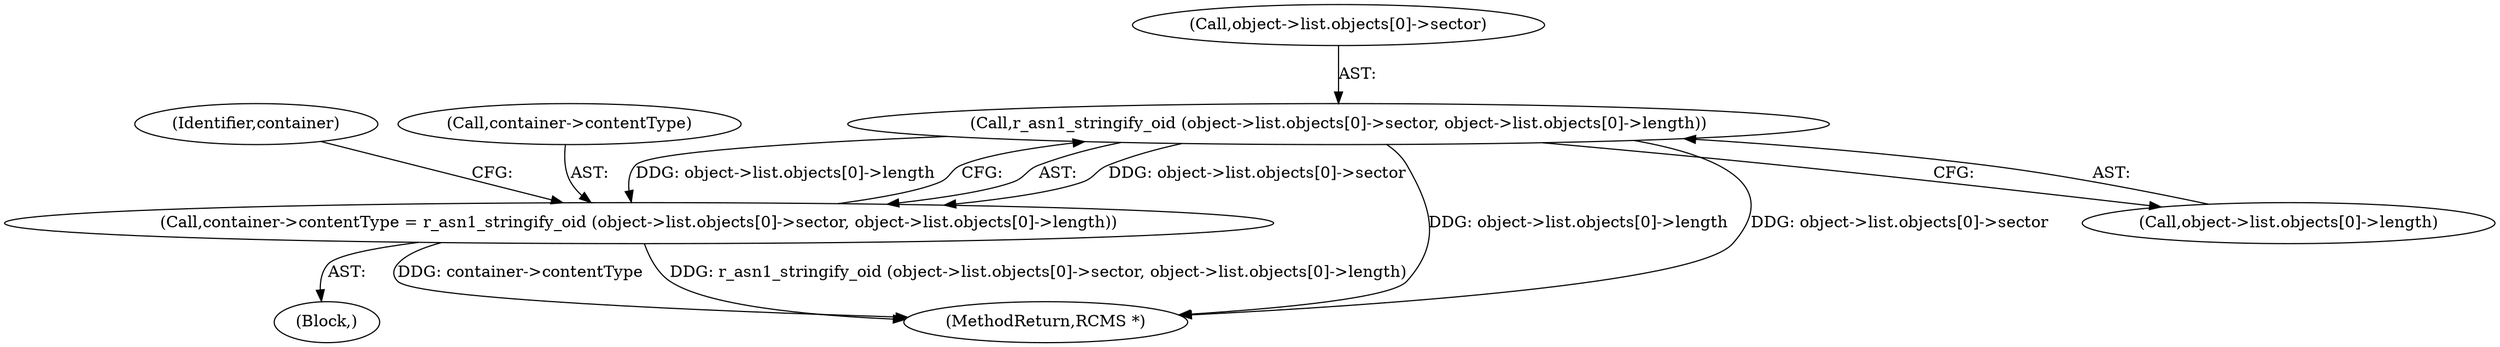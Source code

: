 digraph "0_radare2_7ab66cca5bbdf6cb2d69339ef4f513d95e532dbf@array" {
"1000191" [label="(Call,r_asn1_stringify_oid (object->list.objects[0]->sector, object->list.objects[0]->length))"];
"1000187" [label="(Call,container->contentType = r_asn1_stringify_oid (object->list.objects[0]->sector, object->list.objects[0]->length))"];
"1000187" [label="(Call,container->contentType = r_asn1_stringify_oid (object->list.objects[0]->sector, object->list.objects[0]->length))"];
"1000191" [label="(Call,r_asn1_stringify_oid (object->list.objects[0]->sector, object->list.objects[0]->length))"];
"1000213" [label="(Identifier,container)"];
"1000192" [label="(Call,object->list.objects[0]->sector)"];
"1000232" [label="(MethodReturn,RCMS *)"];
"1000201" [label="(Call,object->list.objects[0]->length)"];
"1000188" [label="(Call,container->contentType)"];
"1000103" [label="(Block,)"];
"1000191" -> "1000187"  [label="AST: "];
"1000191" -> "1000201"  [label="CFG: "];
"1000192" -> "1000191"  [label="AST: "];
"1000201" -> "1000191"  [label="AST: "];
"1000187" -> "1000191"  [label="CFG: "];
"1000191" -> "1000232"  [label="DDG: object->list.objects[0]->length"];
"1000191" -> "1000232"  [label="DDG: object->list.objects[0]->sector"];
"1000191" -> "1000187"  [label="DDG: object->list.objects[0]->sector"];
"1000191" -> "1000187"  [label="DDG: object->list.objects[0]->length"];
"1000187" -> "1000103"  [label="AST: "];
"1000188" -> "1000187"  [label="AST: "];
"1000213" -> "1000187"  [label="CFG: "];
"1000187" -> "1000232"  [label="DDG: container->contentType"];
"1000187" -> "1000232"  [label="DDG: r_asn1_stringify_oid (object->list.objects[0]->sector, object->list.objects[0]->length)"];
}
